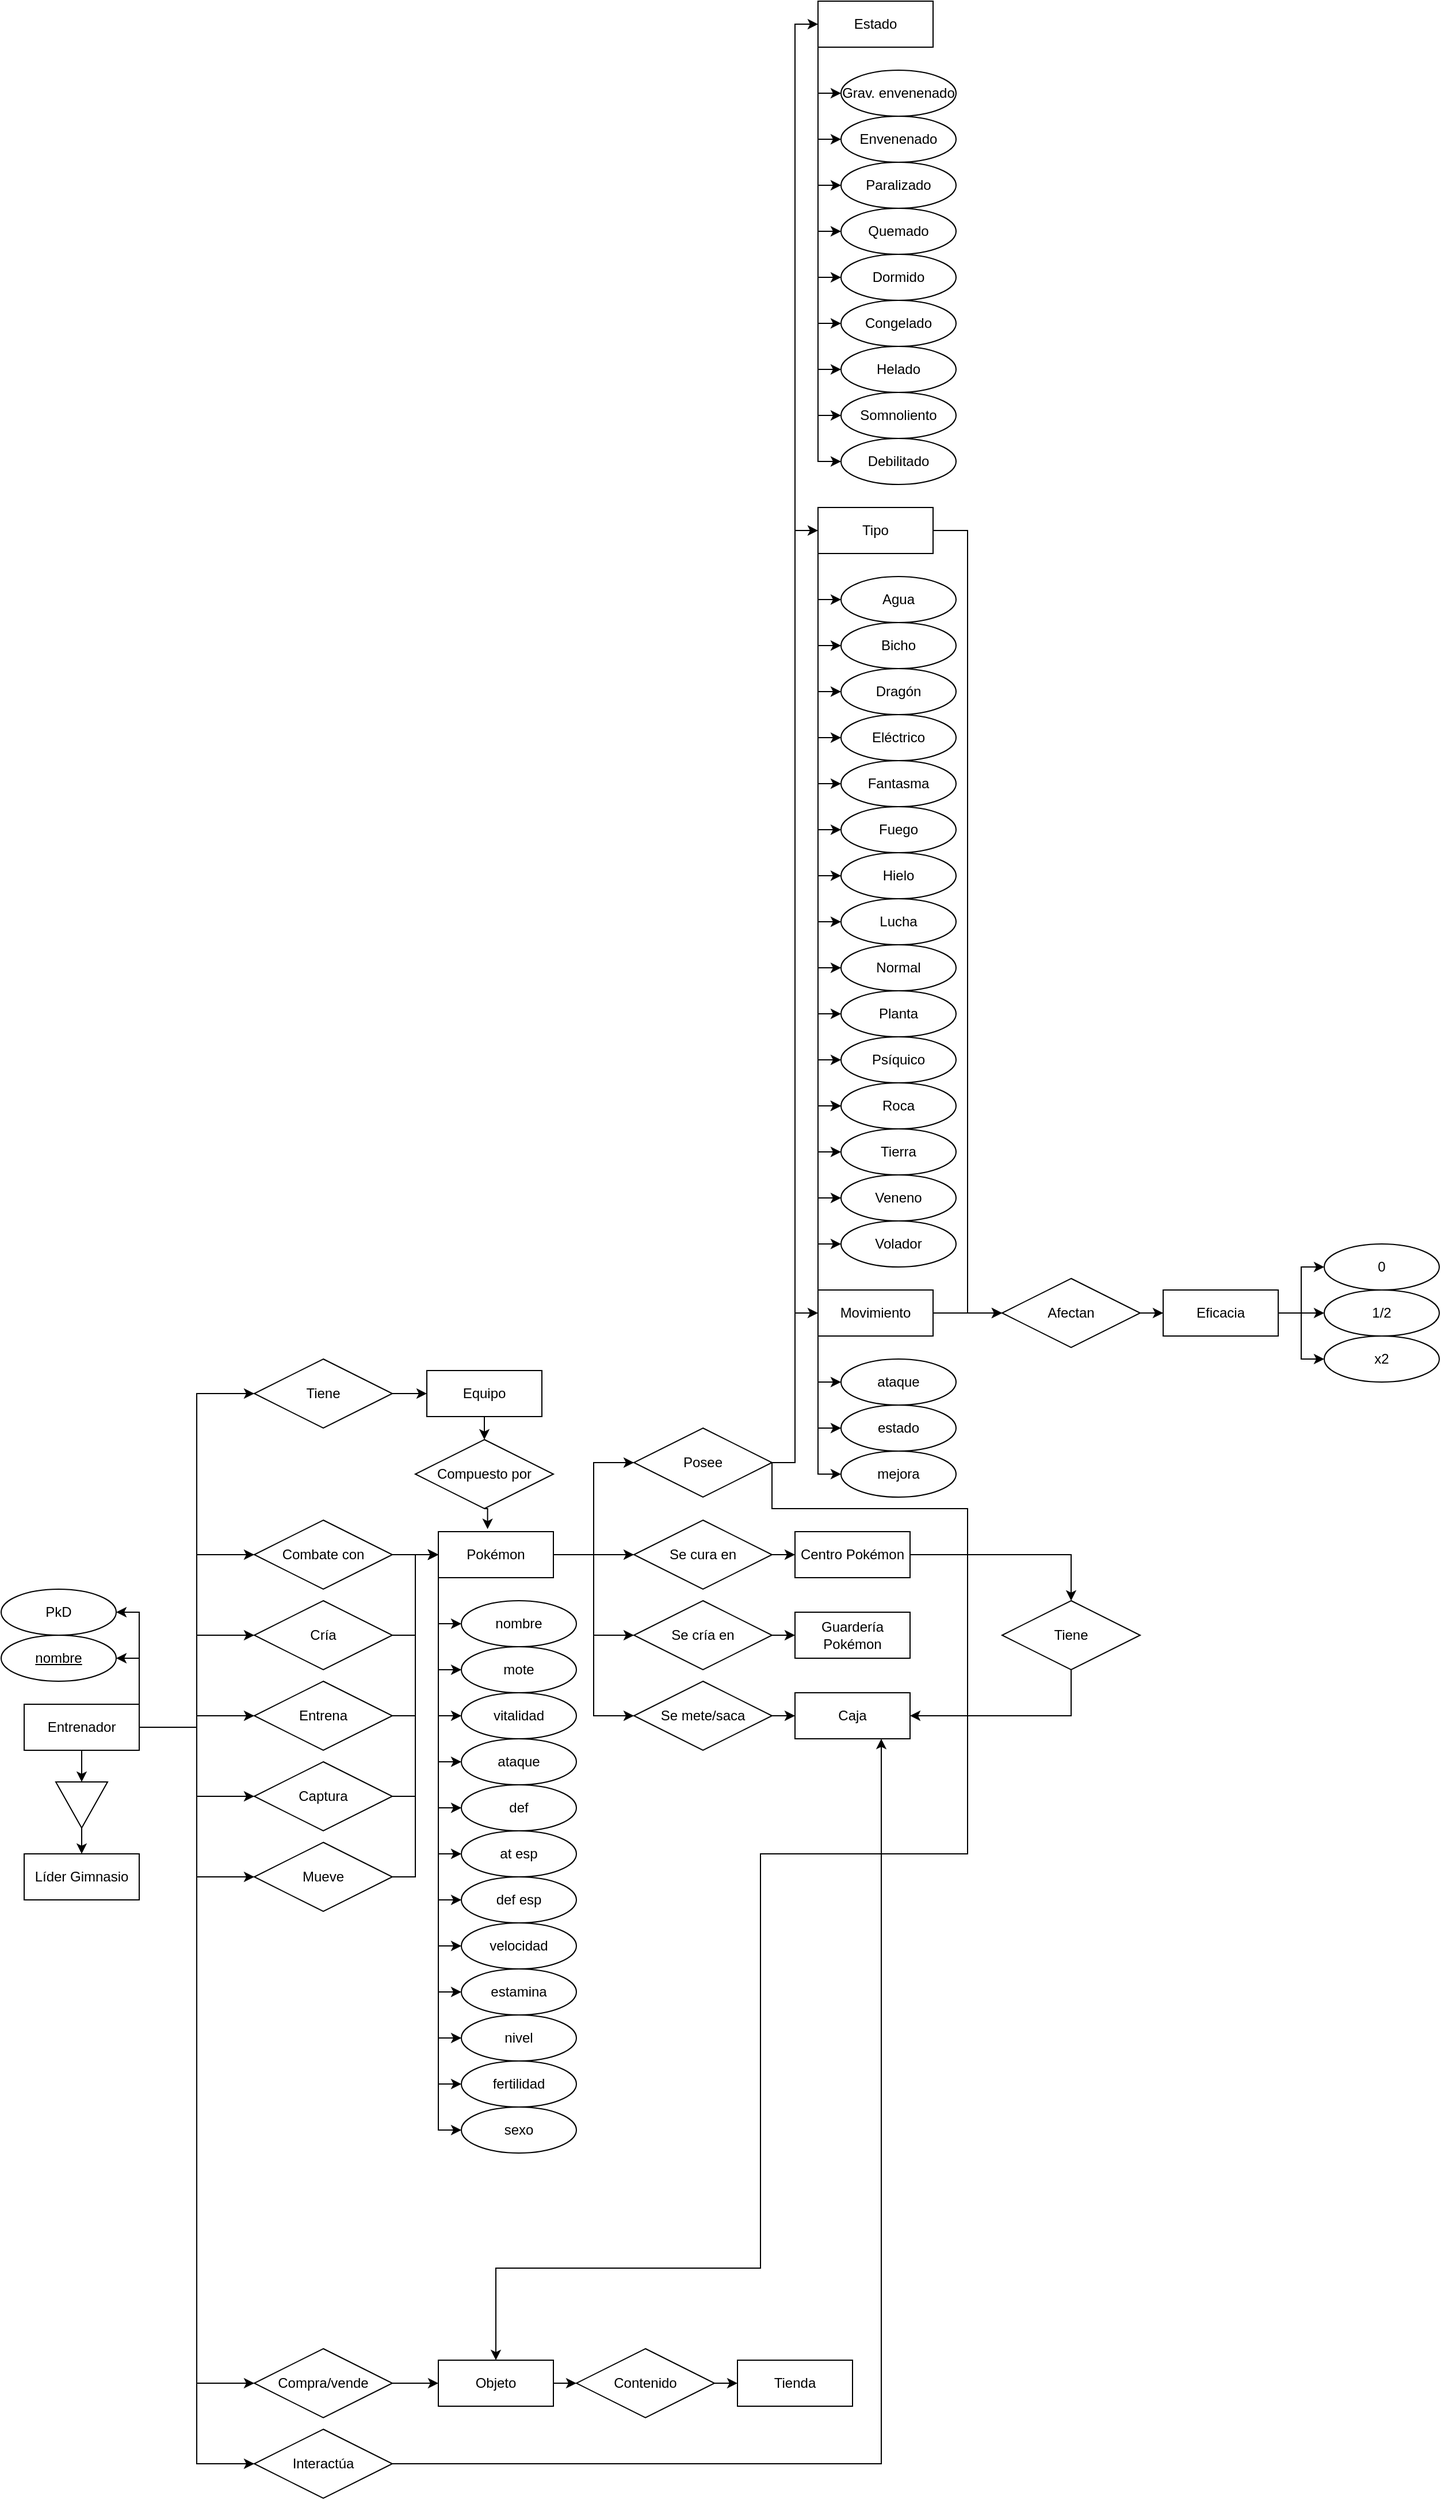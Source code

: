 <mxfile version="20.8.10" type="device"><diagram id="R2lEEEUBdFMjLlhIrx00" name="Page-1"><mxGraphModel dx="1750" dy="2135" grid="1" gridSize="10" guides="1" tooltips="1" connect="1" arrows="1" fold="1" page="1" pageScale="1" pageWidth="850" pageHeight="1100" math="0" shadow="0" extFonts="Permanent Marker^https://fonts.googleapis.com/css?family=Permanent+Marker"><root><mxCell id="0"/><mxCell id="1" parent="0"/><mxCell id="2irA_VWJlH7QZP_AdLba-21" style="edgeStyle=orthogonalEdgeStyle;rounded=0;orthogonalLoop=1;jettySize=auto;html=1;exitX=0.5;exitY=1;exitDx=0;exitDy=0;entryX=0;entryY=0.5;entryDx=0;entryDy=0;" parent="1" source="2irA_VWJlH7QZP_AdLba-1" target="2irA_VWJlH7QZP_AdLba-20" edge="1"><mxGeometry relative="1" as="geometry"/></mxCell><mxCell id="RVallF6RMHddZDV7PYfu-3" style="edgeStyle=orthogonalEdgeStyle;rounded=0;orthogonalLoop=1;jettySize=auto;html=1;exitX=1;exitY=0.5;exitDx=0;exitDy=0;entryX=0;entryY=0.5;entryDx=0;entryDy=0;" parent="1" source="2irA_VWJlH7QZP_AdLba-1" target="2irA_VWJlH7QZP_AdLba-28" edge="1"><mxGeometry relative="1" as="geometry"/></mxCell><mxCell id="RVallF6RMHddZDV7PYfu-4" style="edgeStyle=orthogonalEdgeStyle;rounded=0;orthogonalLoop=1;jettySize=auto;html=1;exitX=1;exitY=0.5;exitDx=0;exitDy=0;entryX=0;entryY=0.5;entryDx=0;entryDy=0;" parent="1" source="2irA_VWJlH7QZP_AdLba-1" target="X8mUCYhUrcgNT00lBFkA-17" edge="1"><mxGeometry relative="1" as="geometry"/></mxCell><mxCell id="RVallF6RMHddZDV7PYfu-5" style="edgeStyle=orthogonalEdgeStyle;rounded=0;orthogonalLoop=1;jettySize=auto;html=1;exitX=1;exitY=0.5;exitDx=0;exitDy=0;" parent="1" source="2irA_VWJlH7QZP_AdLba-1" target="X8mUCYhUrcgNT00lBFkA-16" edge="1"><mxGeometry relative="1" as="geometry"/></mxCell><mxCell id="RVallF6RMHddZDV7PYfu-6" style="edgeStyle=orthogonalEdgeStyle;rounded=0;orthogonalLoop=1;jettySize=auto;html=1;exitX=1;exitY=0.5;exitDx=0;exitDy=0;entryX=0;entryY=0.5;entryDx=0;entryDy=0;" parent="1" source="2irA_VWJlH7QZP_AdLba-1" target="2irA_VWJlH7QZP_AdLba-10" edge="1"><mxGeometry relative="1" as="geometry"/></mxCell><mxCell id="RVallF6RMHddZDV7PYfu-7" style="edgeStyle=orthogonalEdgeStyle;rounded=0;orthogonalLoop=1;jettySize=auto;html=1;exitX=1;exitY=0.5;exitDx=0;exitDy=0;entryX=0;entryY=0.5;entryDx=0;entryDy=0;" parent="1" source="2irA_VWJlH7QZP_AdLba-1" target="2irA_VWJlH7QZP_AdLba-6" edge="1"><mxGeometry relative="1" as="geometry"/></mxCell><mxCell id="RVallF6RMHddZDV7PYfu-23" style="edgeStyle=orthogonalEdgeStyle;rounded=0;orthogonalLoop=1;jettySize=auto;html=1;exitX=1;exitY=0.5;exitDx=0;exitDy=0;entryX=0;entryY=0.5;entryDx=0;entryDy=0;" parent="1" source="2irA_VWJlH7QZP_AdLba-1" target="RVallF6RMHddZDV7PYfu-21" edge="1"><mxGeometry relative="1" as="geometry"/></mxCell><mxCell id="RVallF6RMHddZDV7PYfu-42" style="edgeStyle=orthogonalEdgeStyle;rounded=0;orthogonalLoop=1;jettySize=auto;html=1;exitX=1;exitY=0.5;exitDx=0;exitDy=0;entryX=0;entryY=0.5;entryDx=0;entryDy=0;" parent="1" source="2irA_VWJlH7QZP_AdLba-1" target="RVallF6RMHddZDV7PYfu-41" edge="1"><mxGeometry relative="1" as="geometry"/></mxCell><mxCell id="RVallF6RMHddZDV7PYfu-130" style="edgeStyle=orthogonalEdgeStyle;rounded=0;orthogonalLoop=1;jettySize=auto;html=1;exitX=1;exitY=0;exitDx=0;exitDy=0;entryX=1;entryY=0.5;entryDx=0;entryDy=0;" parent="1" source="2irA_VWJlH7QZP_AdLba-1" target="RVallF6RMHddZDV7PYfu-129" edge="1"><mxGeometry relative="1" as="geometry"/></mxCell><mxCell id="RVallF6RMHddZDV7PYfu-142" style="edgeStyle=orthogonalEdgeStyle;rounded=0;orthogonalLoop=1;jettySize=auto;html=1;exitX=1;exitY=0.5;exitDx=0;exitDy=0;entryX=0;entryY=0.5;entryDx=0;entryDy=0;" parent="1" source="2irA_VWJlH7QZP_AdLba-1" target="RVallF6RMHddZDV7PYfu-141" edge="1"><mxGeometry relative="1" as="geometry"/></mxCell><mxCell id="RVallF6RMHddZDV7PYfu-145" style="edgeStyle=orthogonalEdgeStyle;rounded=0;orthogonalLoop=1;jettySize=auto;html=1;exitX=1;exitY=0;exitDx=0;exitDy=0;entryX=1;entryY=0.5;entryDx=0;entryDy=0;" parent="1" source="2irA_VWJlH7QZP_AdLba-1" target="RVallF6RMHddZDV7PYfu-144" edge="1"><mxGeometry relative="1" as="geometry"/></mxCell><mxCell id="2irA_VWJlH7QZP_AdLba-1" value="Entrenador" style="whiteSpace=wrap;html=1;align=center;" parent="1" vertex="1"><mxGeometry x="120" y="570" width="100" height="40" as="geometry"/></mxCell><mxCell id="2irA_VWJlH7QZP_AdLba-2" value="Líder Gimnasio" style="whiteSpace=wrap;html=1;align=center;" parent="1" vertex="1"><mxGeometry x="120" y="700" width="100" height="40" as="geometry"/></mxCell><mxCell id="RVallF6RMHddZDV7PYfu-14" style="edgeStyle=orthogonalEdgeStyle;rounded=0;orthogonalLoop=1;jettySize=auto;html=1;exitX=1;exitY=0.5;exitDx=0;exitDy=0;entryX=0;entryY=0.5;entryDx=0;entryDy=0;" parent="1" source="2irA_VWJlH7QZP_AdLba-3" target="RVallF6RMHddZDV7PYfu-2" edge="1"><mxGeometry relative="1" as="geometry"/></mxCell><mxCell id="RVallF6RMHddZDV7PYfu-15" style="edgeStyle=orthogonalEdgeStyle;rounded=0;orthogonalLoop=1;jettySize=auto;html=1;exitX=1;exitY=0.5;exitDx=0;exitDy=0;entryX=0;entryY=0.5;entryDx=0;entryDy=0;" parent="1" source="2irA_VWJlH7QZP_AdLba-3" target="2irA_VWJlH7QZP_AdLba-23" edge="1"><mxGeometry relative="1" as="geometry"/></mxCell><mxCell id="RVallF6RMHddZDV7PYfu-30" style="edgeStyle=orthogonalEdgeStyle;rounded=0;orthogonalLoop=1;jettySize=auto;html=1;exitX=1;exitY=0.5;exitDx=0;exitDy=0;entryX=0;entryY=0.5;entryDx=0;entryDy=0;" parent="1" source="2irA_VWJlH7QZP_AdLba-3" target="RVallF6RMHddZDV7PYfu-29" edge="1"><mxGeometry relative="1" as="geometry"/></mxCell><mxCell id="RVallF6RMHddZDV7PYfu-33" style="edgeStyle=orthogonalEdgeStyle;rounded=0;orthogonalLoop=1;jettySize=auto;html=1;exitX=1;exitY=0.5;exitDx=0;exitDy=0;entryX=0;entryY=0.5;entryDx=0;entryDy=0;" parent="1" source="2irA_VWJlH7QZP_AdLba-3" target="RVallF6RMHddZDV7PYfu-32" edge="1"><mxGeometry relative="1" as="geometry"/></mxCell><mxCell id="RVallF6RMHddZDV7PYfu-47" style="edgeStyle=orthogonalEdgeStyle;rounded=0;orthogonalLoop=1;jettySize=auto;html=1;exitX=0;exitY=1;exitDx=0;exitDy=0;entryX=0;entryY=0.5;entryDx=0;entryDy=0;" parent="1" source="2irA_VWJlH7QZP_AdLba-3" target="RVallF6RMHddZDV7PYfu-45" edge="1"><mxGeometry relative="1" as="geometry"/></mxCell><mxCell id="RVallF6RMHddZDV7PYfu-50" style="edgeStyle=orthogonalEdgeStyle;rounded=0;orthogonalLoop=1;jettySize=auto;html=1;exitX=0;exitY=1;exitDx=0;exitDy=0;entryX=0;entryY=0.5;entryDx=0;entryDy=0;" parent="1" source="2irA_VWJlH7QZP_AdLba-3" target="RVallF6RMHddZDV7PYfu-48" edge="1"><mxGeometry relative="1" as="geometry"/></mxCell><mxCell id="RVallF6RMHddZDV7PYfu-51" style="edgeStyle=orthogonalEdgeStyle;rounded=0;orthogonalLoop=1;jettySize=auto;html=1;exitX=0;exitY=1;exitDx=0;exitDy=0;entryX=0;entryY=0.5;entryDx=0;entryDy=0;" parent="1" source="2irA_VWJlH7QZP_AdLba-3" target="RVallF6RMHddZDV7PYfu-49" edge="1"><mxGeometry relative="1" as="geometry"/></mxCell><mxCell id="RVallF6RMHddZDV7PYfu-59" style="edgeStyle=orthogonalEdgeStyle;rounded=0;orthogonalLoop=1;jettySize=auto;html=1;exitX=0;exitY=1;exitDx=0;exitDy=0;entryX=0;entryY=0.5;entryDx=0;entryDy=0;" parent="1" source="2irA_VWJlH7QZP_AdLba-3" target="RVallF6RMHddZDV7PYfu-52" edge="1"><mxGeometry relative="1" as="geometry"/></mxCell><mxCell id="RVallF6RMHddZDV7PYfu-60" style="edgeStyle=orthogonalEdgeStyle;rounded=0;orthogonalLoop=1;jettySize=auto;html=1;exitX=0;exitY=1;exitDx=0;exitDy=0;entryX=0;entryY=0.5;entryDx=0;entryDy=0;" parent="1" source="2irA_VWJlH7QZP_AdLba-3" target="RVallF6RMHddZDV7PYfu-53" edge="1"><mxGeometry relative="1" as="geometry"/></mxCell><mxCell id="RVallF6RMHddZDV7PYfu-61" style="edgeStyle=orthogonalEdgeStyle;rounded=0;orthogonalLoop=1;jettySize=auto;html=1;exitX=0;exitY=1;exitDx=0;exitDy=0;entryX=0;entryY=0.5;entryDx=0;entryDy=0;" parent="1" source="2irA_VWJlH7QZP_AdLba-3" target="RVallF6RMHddZDV7PYfu-54" edge="1"><mxGeometry relative="1" as="geometry"/></mxCell><mxCell id="RVallF6RMHddZDV7PYfu-62" style="edgeStyle=orthogonalEdgeStyle;rounded=0;orthogonalLoop=1;jettySize=auto;html=1;exitX=0;exitY=1;exitDx=0;exitDy=0;entryX=0;entryY=0.5;entryDx=0;entryDy=0;" parent="1" source="2irA_VWJlH7QZP_AdLba-3" target="RVallF6RMHddZDV7PYfu-55" edge="1"><mxGeometry relative="1" as="geometry"/></mxCell><mxCell id="RVallF6RMHddZDV7PYfu-63" style="edgeStyle=orthogonalEdgeStyle;rounded=0;orthogonalLoop=1;jettySize=auto;html=1;exitX=0;exitY=1;exitDx=0;exitDy=0;entryX=0;entryY=0.5;entryDx=0;entryDy=0;" parent="1" source="2irA_VWJlH7QZP_AdLba-3" target="RVallF6RMHddZDV7PYfu-56" edge="1"><mxGeometry relative="1" as="geometry"/></mxCell><mxCell id="RVallF6RMHddZDV7PYfu-64" style="edgeStyle=orthogonalEdgeStyle;rounded=0;orthogonalLoop=1;jettySize=auto;html=1;exitX=0;exitY=1;exitDx=0;exitDy=0;entryX=0;entryY=0.5;entryDx=0;entryDy=0;" parent="1" source="2irA_VWJlH7QZP_AdLba-3" target="RVallF6RMHddZDV7PYfu-57" edge="1"><mxGeometry relative="1" as="geometry"/></mxCell><mxCell id="RVallF6RMHddZDV7PYfu-65" style="edgeStyle=orthogonalEdgeStyle;rounded=0;orthogonalLoop=1;jettySize=auto;html=1;exitX=0;exitY=1;exitDx=0;exitDy=0;entryX=0;entryY=0.5;entryDx=0;entryDy=0;" parent="1" source="2irA_VWJlH7QZP_AdLba-3" target="RVallF6RMHddZDV7PYfu-58" edge="1"><mxGeometry relative="1" as="geometry"/></mxCell><mxCell id="RVallF6RMHddZDV7PYfu-69" style="edgeStyle=orthogonalEdgeStyle;rounded=0;orthogonalLoop=1;jettySize=auto;html=1;exitX=0;exitY=1;exitDx=0;exitDy=0;entryX=0;entryY=0.5;entryDx=0;entryDy=0;" parent="1" source="2irA_VWJlH7QZP_AdLba-3" target="RVallF6RMHddZDV7PYfu-67" edge="1"><mxGeometry relative="1" as="geometry"/></mxCell><mxCell id="RVallF6RMHddZDV7PYfu-70" style="edgeStyle=orthogonalEdgeStyle;rounded=0;orthogonalLoop=1;jettySize=auto;html=1;exitX=0;exitY=1;exitDx=0;exitDy=0;entryX=0;entryY=0.5;entryDx=0;entryDy=0;" parent="1" source="2irA_VWJlH7QZP_AdLba-3" target="RVallF6RMHddZDV7PYfu-68" edge="1"><mxGeometry relative="1" as="geometry"/></mxCell><mxCell id="2irA_VWJlH7QZP_AdLba-3" value="Pokémon" style="whiteSpace=wrap;html=1;align=center;" parent="1" vertex="1"><mxGeometry x="480" y="420" width="100" height="40" as="geometry"/></mxCell><mxCell id="2irA_VWJlH7QZP_AdLba-4" value="Tienda" style="whiteSpace=wrap;html=1;align=center;" parent="1" vertex="1"><mxGeometry x="740" y="1140" width="100" height="40" as="geometry"/></mxCell><mxCell id="a-POu377MFtBUn-YSU0m-3" style="edgeStyle=orthogonalEdgeStyle;rounded=0;orthogonalLoop=1;jettySize=auto;html=1;exitX=1;exitY=0.5;exitDx=0;exitDy=0;entryX=0.5;entryY=0;entryDx=0;entryDy=0;" edge="1" parent="1" source="2irA_VWJlH7QZP_AdLba-5" target="a-POu377MFtBUn-YSU0m-1"><mxGeometry relative="1" as="geometry"/></mxCell><mxCell id="2irA_VWJlH7QZP_AdLba-5" value="Centro Pokémon" style="whiteSpace=wrap;html=1;align=center;" parent="1" vertex="1"><mxGeometry x="790" y="420" width="100" height="40" as="geometry"/></mxCell><mxCell id="RVallF6RMHddZDV7PYfu-18" style="edgeStyle=orthogonalEdgeStyle;rounded=0;orthogonalLoop=1;jettySize=auto;html=1;exitX=1;exitY=0.5;exitDx=0;exitDy=0;entryX=0;entryY=0.5;entryDx=0;entryDy=0;" parent="1" source="2irA_VWJlH7QZP_AdLba-6" target="2irA_VWJlH7QZP_AdLba-3" edge="1"><mxGeometry relative="1" as="geometry"/></mxCell><mxCell id="2irA_VWJlH7QZP_AdLba-6" value="Captura" style="shape=rhombus;perimeter=rhombusPerimeter;whiteSpace=wrap;html=1;align=center;" parent="1" vertex="1"><mxGeometry x="320" y="620" width="120" height="60" as="geometry"/></mxCell><mxCell id="RVallF6RMHddZDV7PYfu-17" style="edgeStyle=orthogonalEdgeStyle;rounded=0;orthogonalLoop=1;jettySize=auto;html=1;exitX=1;exitY=0.5;exitDx=0;exitDy=0;entryX=0;entryY=0.5;entryDx=0;entryDy=0;" parent="1" source="2irA_VWJlH7QZP_AdLba-10" target="2irA_VWJlH7QZP_AdLba-13" edge="1"><mxGeometry relative="1" as="geometry"/></mxCell><mxCell id="2irA_VWJlH7QZP_AdLba-10" value="Compra/vende" style="shape=rhombus;perimeter=rhombusPerimeter;whiteSpace=wrap;html=1;align=center;" parent="1" vertex="1"><mxGeometry x="320" y="1130" width="120" height="60" as="geometry"/></mxCell><mxCell id="RVallF6RMHddZDV7PYfu-19" style="edgeStyle=orthogonalEdgeStyle;rounded=0;orthogonalLoop=1;jettySize=auto;html=1;exitX=1;exitY=0.5;exitDx=0;exitDy=0;entryX=0;entryY=0.5;entryDx=0;entryDy=0;" parent="1" source="2irA_VWJlH7QZP_AdLba-13" target="2irA_VWJlH7QZP_AdLba-16" edge="1"><mxGeometry relative="1" as="geometry"/></mxCell><mxCell id="2irA_VWJlH7QZP_AdLba-13" value="Objeto" style="whiteSpace=wrap;html=1;align=center;" parent="1" vertex="1"><mxGeometry x="480" y="1140" width="100" height="40" as="geometry"/></mxCell><mxCell id="RVallF6RMHddZDV7PYfu-20" style="edgeStyle=orthogonalEdgeStyle;rounded=0;orthogonalLoop=1;jettySize=auto;html=1;exitX=1;exitY=0.5;exitDx=0;exitDy=0;entryX=0;entryY=0.5;entryDx=0;entryDy=0;" parent="1" source="2irA_VWJlH7QZP_AdLba-16" target="2irA_VWJlH7QZP_AdLba-4" edge="1"><mxGeometry relative="1" as="geometry"/></mxCell><mxCell id="2irA_VWJlH7QZP_AdLba-16" value="Contenido" style="shape=rhombus;perimeter=rhombusPerimeter;whiteSpace=wrap;html=1;align=center;" parent="1" vertex="1"><mxGeometry x="600" y="1130" width="120" height="60" as="geometry"/></mxCell><mxCell id="2irA_VWJlH7QZP_AdLba-22" style="edgeStyle=orthogonalEdgeStyle;rounded=0;orthogonalLoop=1;jettySize=auto;html=1;exitX=1;exitY=0.5;exitDx=0;exitDy=0;entryX=0.5;entryY=0;entryDx=0;entryDy=0;" parent="1" source="2irA_VWJlH7QZP_AdLba-20" target="2irA_VWJlH7QZP_AdLba-2" edge="1"><mxGeometry relative="1" as="geometry"/></mxCell><mxCell id="2irA_VWJlH7QZP_AdLba-20" value="" style="triangle;whiteSpace=wrap;html=1;rotation=90;" parent="1" vertex="1"><mxGeometry x="150" y="635" width="40" height="45" as="geometry"/></mxCell><mxCell id="RVallF6RMHddZDV7PYfu-16" style="edgeStyle=orthogonalEdgeStyle;rounded=0;orthogonalLoop=1;jettySize=auto;html=1;exitX=1;exitY=0.5;exitDx=0;exitDy=0;entryX=0;entryY=0.5;entryDx=0;entryDy=0;" parent="1" source="2irA_VWJlH7QZP_AdLba-23" target="2irA_VWJlH7QZP_AdLba-5" edge="1"><mxGeometry relative="1" as="geometry"/></mxCell><mxCell id="2irA_VWJlH7QZP_AdLba-23" value="Se cura en" style="shape=rhombus;perimeter=rhombusPerimeter;whiteSpace=wrap;html=1;align=center;" parent="1" vertex="1"><mxGeometry x="650" y="410" width="120" height="60" as="geometry"/></mxCell><mxCell id="RVallF6RMHddZDV7PYfu-10" style="edgeStyle=orthogonalEdgeStyle;rounded=0;orthogonalLoop=1;jettySize=auto;html=1;exitX=1;exitY=0.5;exitDx=0;exitDy=0;entryX=0;entryY=0.5;entryDx=0;entryDy=0;" parent="1" source="2irA_VWJlH7QZP_AdLba-28" target="2irA_VWJlH7QZP_AdLba-3" edge="1"><mxGeometry relative="1" as="geometry"/></mxCell><mxCell id="2irA_VWJlH7QZP_AdLba-28" value="Combate con" style="shape=rhombus;perimeter=rhombusPerimeter;whiteSpace=wrap;html=1;align=center;" parent="1" vertex="1"><mxGeometry x="320" y="410" width="120" height="60" as="geometry"/></mxCell><mxCell id="RVallF6RMHddZDV7PYfu-39" style="edgeStyle=orthogonalEdgeStyle;rounded=0;orthogonalLoop=1;jettySize=auto;html=1;exitX=1;exitY=0.5;exitDx=0;exitDy=0;entryX=0;entryY=0.5;entryDx=0;entryDy=0;" parent="1" source="X8mUCYhUrcgNT00lBFkA-2" target="RVallF6RMHddZDV7PYfu-37" edge="1"><mxGeometry relative="1" as="geometry"/></mxCell><mxCell id="RVallF6RMHddZDV7PYfu-87" style="edgeStyle=orthogonalEdgeStyle;rounded=0;orthogonalLoop=1;jettySize=auto;html=1;exitX=0;exitY=0;exitDx=0;exitDy=0;entryX=0;entryY=0.5;entryDx=0;entryDy=0;" parent="1" source="X8mUCYhUrcgNT00lBFkA-2" target="RVallF6RMHddZDV7PYfu-86" edge="1"><mxGeometry relative="1" as="geometry"/></mxCell><mxCell id="RVallF6RMHddZDV7PYfu-100" style="edgeStyle=orthogonalEdgeStyle;rounded=0;orthogonalLoop=1;jettySize=auto;html=1;exitX=0;exitY=0;exitDx=0;exitDy=0;entryX=0;entryY=0.5;entryDx=0;entryDy=0;" parent="1" source="X8mUCYhUrcgNT00lBFkA-2" target="RVallF6RMHddZDV7PYfu-85" edge="1"><mxGeometry relative="1" as="geometry"/></mxCell><mxCell id="RVallF6RMHddZDV7PYfu-101" style="edgeStyle=orthogonalEdgeStyle;rounded=0;orthogonalLoop=1;jettySize=auto;html=1;exitX=0;exitY=0;exitDx=0;exitDy=0;entryX=0;entryY=0.5;entryDx=0;entryDy=0;" parent="1" source="X8mUCYhUrcgNT00lBFkA-2" target="RVallF6RMHddZDV7PYfu-84" edge="1"><mxGeometry relative="1" as="geometry"/></mxCell><mxCell id="RVallF6RMHddZDV7PYfu-102" style="edgeStyle=orthogonalEdgeStyle;rounded=0;orthogonalLoop=1;jettySize=auto;html=1;exitX=0;exitY=0;exitDx=0;exitDy=0;entryX=0;entryY=0.5;entryDx=0;entryDy=0;" parent="1" source="X8mUCYhUrcgNT00lBFkA-2" target="RVallF6RMHddZDV7PYfu-83" edge="1"><mxGeometry relative="1" as="geometry"/></mxCell><mxCell id="RVallF6RMHddZDV7PYfu-134" style="edgeStyle=orthogonalEdgeStyle;rounded=0;orthogonalLoop=1;jettySize=auto;html=1;exitX=0;exitY=1;exitDx=0;exitDy=0;entryX=0;entryY=0.5;entryDx=0;entryDy=0;" parent="1" source="X8mUCYhUrcgNT00lBFkA-2" target="RVallF6RMHddZDV7PYfu-131" edge="1"><mxGeometry relative="1" as="geometry"/></mxCell><mxCell id="RVallF6RMHddZDV7PYfu-135" style="edgeStyle=orthogonalEdgeStyle;rounded=0;orthogonalLoop=1;jettySize=auto;html=1;exitX=0;exitY=1;exitDx=0;exitDy=0;entryX=0;entryY=0.5;entryDx=0;entryDy=0;" parent="1" source="X8mUCYhUrcgNT00lBFkA-2" target="RVallF6RMHddZDV7PYfu-132" edge="1"><mxGeometry relative="1" as="geometry"/></mxCell><mxCell id="RVallF6RMHddZDV7PYfu-136" style="edgeStyle=orthogonalEdgeStyle;rounded=0;orthogonalLoop=1;jettySize=auto;html=1;exitX=0;exitY=1;exitDx=0;exitDy=0;entryX=0;entryY=0.5;entryDx=0;entryDy=0;" parent="1" source="X8mUCYhUrcgNT00lBFkA-2" target="RVallF6RMHddZDV7PYfu-133" edge="1"><mxGeometry relative="1" as="geometry"/></mxCell><mxCell id="X8mUCYhUrcgNT00lBFkA-2" value="Movimiento" style="whiteSpace=wrap;html=1;align=center;" parent="1" vertex="1"><mxGeometry x="810" y="210" width="100" height="40" as="geometry"/></mxCell><mxCell id="X8mUCYhUrcgNT00lBFkA-3" value="Guardería Pokémon" style="whiteSpace=wrap;html=1;align=center;" parent="1" vertex="1"><mxGeometry x="790" y="490" width="100" height="40" as="geometry"/></mxCell><mxCell id="X8mUCYhUrcgNT00lBFkA-7" value="Caja" style="whiteSpace=wrap;html=1;align=center;" parent="1" vertex="1"><mxGeometry x="790" y="560" width="100" height="40" as="geometry"/></mxCell><mxCell id="RVallF6RMHddZDV7PYfu-120" style="edgeStyle=orthogonalEdgeStyle;rounded=0;orthogonalLoop=1;jettySize=auto;html=1;exitX=0;exitY=1;exitDx=0;exitDy=0;entryX=0;entryY=0.5;entryDx=0;entryDy=0;" parent="1" source="X8mUCYhUrcgNT00lBFkA-11" target="RVallF6RMHddZDV7PYfu-114" edge="1"><mxGeometry relative="1" as="geometry"/></mxCell><mxCell id="RVallF6RMHddZDV7PYfu-121" style="edgeStyle=orthogonalEdgeStyle;rounded=0;orthogonalLoop=1;jettySize=auto;html=1;exitX=0;exitY=1;exitDx=0;exitDy=0;entryX=0;entryY=0.5;entryDx=0;entryDy=0;" parent="1" source="X8mUCYhUrcgNT00lBFkA-11" target="RVallF6RMHddZDV7PYfu-113" edge="1"><mxGeometry relative="1" as="geometry"/></mxCell><mxCell id="RVallF6RMHddZDV7PYfu-122" style="edgeStyle=orthogonalEdgeStyle;rounded=0;orthogonalLoop=1;jettySize=auto;html=1;exitX=0;exitY=1;exitDx=0;exitDy=0;entryX=0;entryY=0.5;entryDx=0;entryDy=0;" parent="1" source="X8mUCYhUrcgNT00lBFkA-11" target="RVallF6RMHddZDV7PYfu-111" edge="1"><mxGeometry relative="1" as="geometry"/></mxCell><mxCell id="RVallF6RMHddZDV7PYfu-123" style="edgeStyle=orthogonalEdgeStyle;rounded=0;orthogonalLoop=1;jettySize=auto;html=1;exitX=0;exitY=1;exitDx=0;exitDy=0;entryX=0;entryY=0.5;entryDx=0;entryDy=0;" parent="1" source="X8mUCYhUrcgNT00lBFkA-11" target="RVallF6RMHddZDV7PYfu-112" edge="1"><mxGeometry relative="1" as="geometry"/></mxCell><mxCell id="RVallF6RMHddZDV7PYfu-124" style="edgeStyle=orthogonalEdgeStyle;rounded=0;orthogonalLoop=1;jettySize=auto;html=1;exitX=0;exitY=1;exitDx=0;exitDy=0;entryX=0;entryY=0.5;entryDx=0;entryDy=0;" parent="1" source="X8mUCYhUrcgNT00lBFkA-11" target="RVallF6RMHddZDV7PYfu-115" edge="1"><mxGeometry relative="1" as="geometry"/></mxCell><mxCell id="RVallF6RMHddZDV7PYfu-125" style="edgeStyle=orthogonalEdgeStyle;rounded=0;orthogonalLoop=1;jettySize=auto;html=1;exitX=0;exitY=1;exitDx=0;exitDy=0;entryX=0;entryY=0.5;entryDx=0;entryDy=0;" parent="1" source="X8mUCYhUrcgNT00lBFkA-11" target="RVallF6RMHddZDV7PYfu-116" edge="1"><mxGeometry relative="1" as="geometry"/></mxCell><mxCell id="RVallF6RMHddZDV7PYfu-126" style="edgeStyle=orthogonalEdgeStyle;rounded=0;orthogonalLoop=1;jettySize=auto;html=1;exitX=0;exitY=1;exitDx=0;exitDy=0;entryX=0;entryY=0.5;entryDx=0;entryDy=0;" parent="1" source="X8mUCYhUrcgNT00lBFkA-11" target="RVallF6RMHddZDV7PYfu-117" edge="1"><mxGeometry relative="1" as="geometry"/></mxCell><mxCell id="RVallF6RMHddZDV7PYfu-127" style="edgeStyle=orthogonalEdgeStyle;rounded=0;orthogonalLoop=1;jettySize=auto;html=1;exitX=0;exitY=1;exitDx=0;exitDy=0;entryX=0;entryY=0.5;entryDx=0;entryDy=0;" parent="1" source="X8mUCYhUrcgNT00lBFkA-11" target="RVallF6RMHddZDV7PYfu-118" edge="1"><mxGeometry relative="1" as="geometry"/></mxCell><mxCell id="RVallF6RMHddZDV7PYfu-128" style="edgeStyle=orthogonalEdgeStyle;rounded=0;orthogonalLoop=1;jettySize=auto;html=1;exitX=0;exitY=1;exitDx=0;exitDy=0;entryX=0;entryY=0.5;entryDx=0;entryDy=0;" parent="1" source="X8mUCYhUrcgNT00lBFkA-11" target="RVallF6RMHddZDV7PYfu-119" edge="1"><mxGeometry relative="1" as="geometry"/></mxCell><mxCell id="X8mUCYhUrcgNT00lBFkA-11" value="Estado" style="whiteSpace=wrap;html=1;align=center;" parent="1" vertex="1"><mxGeometry x="810" y="-910" width="100" height="40" as="geometry"/></mxCell><mxCell id="RVallF6RMHddZDV7PYfu-88" style="edgeStyle=orthogonalEdgeStyle;rounded=0;orthogonalLoop=1;jettySize=auto;html=1;exitX=0;exitY=1;exitDx=0;exitDy=0;entryX=0;entryY=0.5;entryDx=0;entryDy=0;" parent="1" source="X8mUCYhUrcgNT00lBFkA-12" target="RVallF6RMHddZDV7PYfu-71" edge="1"><mxGeometry relative="1" as="geometry"/></mxCell><mxCell id="RVallF6RMHddZDV7PYfu-89" style="edgeStyle=orthogonalEdgeStyle;rounded=0;orthogonalLoop=1;jettySize=auto;html=1;exitX=0;exitY=1;exitDx=0;exitDy=0;entryX=0;entryY=0.5;entryDx=0;entryDy=0;" parent="1" source="X8mUCYhUrcgNT00lBFkA-12" target="RVallF6RMHddZDV7PYfu-72" edge="1"><mxGeometry relative="1" as="geometry"/></mxCell><mxCell id="RVallF6RMHddZDV7PYfu-90" style="edgeStyle=orthogonalEdgeStyle;rounded=0;orthogonalLoop=1;jettySize=auto;html=1;exitX=0;exitY=1;exitDx=0;exitDy=0;entryX=0;entryY=0.5;entryDx=0;entryDy=0;" parent="1" source="X8mUCYhUrcgNT00lBFkA-12" target="RVallF6RMHddZDV7PYfu-73" edge="1"><mxGeometry relative="1" as="geometry"/></mxCell><mxCell id="RVallF6RMHddZDV7PYfu-91" style="edgeStyle=orthogonalEdgeStyle;rounded=0;orthogonalLoop=1;jettySize=auto;html=1;exitX=0;exitY=1;exitDx=0;exitDy=0;entryX=0;entryY=0.5;entryDx=0;entryDy=0;" parent="1" source="X8mUCYhUrcgNT00lBFkA-12" target="RVallF6RMHddZDV7PYfu-74" edge="1"><mxGeometry relative="1" as="geometry"/></mxCell><mxCell id="RVallF6RMHddZDV7PYfu-92" style="edgeStyle=orthogonalEdgeStyle;rounded=0;orthogonalLoop=1;jettySize=auto;html=1;exitX=0;exitY=1;exitDx=0;exitDy=0;entryX=0;entryY=0.5;entryDx=0;entryDy=0;" parent="1" source="X8mUCYhUrcgNT00lBFkA-12" target="RVallF6RMHddZDV7PYfu-75" edge="1"><mxGeometry relative="1" as="geometry"/></mxCell><mxCell id="RVallF6RMHddZDV7PYfu-93" style="edgeStyle=orthogonalEdgeStyle;rounded=0;orthogonalLoop=1;jettySize=auto;html=1;exitX=0;exitY=1;exitDx=0;exitDy=0;entryX=0;entryY=0.5;entryDx=0;entryDy=0;" parent="1" source="X8mUCYhUrcgNT00lBFkA-12" target="RVallF6RMHddZDV7PYfu-76" edge="1"><mxGeometry relative="1" as="geometry"/></mxCell><mxCell id="RVallF6RMHddZDV7PYfu-94" style="edgeStyle=orthogonalEdgeStyle;rounded=0;orthogonalLoop=1;jettySize=auto;html=1;exitX=0;exitY=1;exitDx=0;exitDy=0;entryX=0;entryY=0.5;entryDx=0;entryDy=0;" parent="1" source="X8mUCYhUrcgNT00lBFkA-12" target="RVallF6RMHddZDV7PYfu-77" edge="1"><mxGeometry relative="1" as="geometry"/></mxCell><mxCell id="RVallF6RMHddZDV7PYfu-95" style="edgeStyle=orthogonalEdgeStyle;rounded=0;orthogonalLoop=1;jettySize=auto;html=1;exitX=0;exitY=1;exitDx=0;exitDy=0;entryX=0;entryY=0.5;entryDx=0;entryDy=0;" parent="1" source="X8mUCYhUrcgNT00lBFkA-12" target="RVallF6RMHddZDV7PYfu-79" edge="1"><mxGeometry relative="1" as="geometry"/></mxCell><mxCell id="RVallF6RMHddZDV7PYfu-96" style="edgeStyle=orthogonalEdgeStyle;rounded=0;orthogonalLoop=1;jettySize=auto;html=1;exitX=0;exitY=1;exitDx=0;exitDy=0;entryX=0;entryY=0.5;entryDx=0;entryDy=0;" parent="1" source="X8mUCYhUrcgNT00lBFkA-12" target="RVallF6RMHddZDV7PYfu-80" edge="1"><mxGeometry relative="1" as="geometry"/></mxCell><mxCell id="RVallF6RMHddZDV7PYfu-97" style="edgeStyle=orthogonalEdgeStyle;rounded=0;orthogonalLoop=1;jettySize=auto;html=1;exitX=0;exitY=1;exitDx=0;exitDy=0;entryX=0;entryY=0.5;entryDx=0;entryDy=0;" parent="1" source="X8mUCYhUrcgNT00lBFkA-12" target="RVallF6RMHddZDV7PYfu-81" edge="1"><mxGeometry relative="1" as="geometry"/></mxCell><mxCell id="RVallF6RMHddZDV7PYfu-98" style="edgeStyle=orthogonalEdgeStyle;rounded=0;orthogonalLoop=1;jettySize=auto;html=1;exitX=0;exitY=1;exitDx=0;exitDy=0;entryX=0;entryY=0.5;entryDx=0;entryDy=0;" parent="1" source="X8mUCYhUrcgNT00lBFkA-12" target="RVallF6RMHddZDV7PYfu-82" edge="1"><mxGeometry relative="1" as="geometry"/></mxCell><mxCell id="RVallF6RMHddZDV7PYfu-99" style="edgeStyle=orthogonalEdgeStyle;rounded=0;orthogonalLoop=1;jettySize=auto;html=1;exitX=0;exitY=1;exitDx=0;exitDy=0;entryX=0;entryY=0.5;entryDx=0;entryDy=0;" parent="1" source="X8mUCYhUrcgNT00lBFkA-12" target="RVallF6RMHddZDV7PYfu-83" edge="1"><mxGeometry relative="1" as="geometry"/></mxCell><mxCell id="RVallF6RMHddZDV7PYfu-103" style="edgeStyle=orthogonalEdgeStyle;rounded=0;orthogonalLoop=1;jettySize=auto;html=1;exitX=1;exitY=0.5;exitDx=0;exitDy=0;entryX=0;entryY=0.5;entryDx=0;entryDy=0;" parent="1" source="X8mUCYhUrcgNT00lBFkA-12" target="RVallF6RMHddZDV7PYfu-37" edge="1"><mxGeometry relative="1" as="geometry"/></mxCell><mxCell id="X8mUCYhUrcgNT00lBFkA-12" value="Tipo" style="whiteSpace=wrap;html=1;align=center;" parent="1" vertex="1"><mxGeometry x="810" y="-470" width="100" height="40" as="geometry"/></mxCell><mxCell id="RVallF6RMHddZDV7PYfu-108" style="edgeStyle=orthogonalEdgeStyle;rounded=0;orthogonalLoop=1;jettySize=auto;html=1;exitX=1;exitY=0.5;exitDx=0;exitDy=0;entryX=0;entryY=0.5;entryDx=0;entryDy=0;" parent="1" source="X8mUCYhUrcgNT00lBFkA-13" target="RVallF6RMHddZDV7PYfu-105" edge="1"><mxGeometry relative="1" as="geometry"/></mxCell><mxCell id="RVallF6RMHddZDV7PYfu-109" style="edgeStyle=orthogonalEdgeStyle;rounded=0;orthogonalLoop=1;jettySize=auto;html=1;exitX=1;exitY=0.5;exitDx=0;exitDy=0;entryX=0;entryY=0.5;entryDx=0;entryDy=0;" parent="1" source="X8mUCYhUrcgNT00lBFkA-13" target="RVallF6RMHddZDV7PYfu-104" edge="1"><mxGeometry relative="1" as="geometry"/></mxCell><mxCell id="RVallF6RMHddZDV7PYfu-140" style="edgeStyle=orthogonalEdgeStyle;rounded=0;orthogonalLoop=1;jettySize=auto;html=1;exitX=1;exitY=0.5;exitDx=0;exitDy=0;entryX=0;entryY=0.5;entryDx=0;entryDy=0;" parent="1" source="X8mUCYhUrcgNT00lBFkA-13" target="RVallF6RMHddZDV7PYfu-106" edge="1"><mxGeometry relative="1" as="geometry"/></mxCell><mxCell id="X8mUCYhUrcgNT00lBFkA-13" value="Eficacia" style="whiteSpace=wrap;html=1;align=center;" parent="1" vertex="1"><mxGeometry x="1110" y="210" width="100" height="40" as="geometry"/></mxCell><mxCell id="RVallF6RMHddZDV7PYfu-11" style="edgeStyle=orthogonalEdgeStyle;rounded=0;orthogonalLoop=1;jettySize=auto;html=1;exitX=1;exitY=0.5;exitDx=0;exitDy=0;entryX=0;entryY=0.5;entryDx=0;entryDy=0;" parent="1" source="X8mUCYhUrcgNT00lBFkA-16" target="2irA_VWJlH7QZP_AdLba-3" edge="1"><mxGeometry relative="1" as="geometry"/></mxCell><mxCell id="X8mUCYhUrcgNT00lBFkA-16" value="Entrena" style="shape=rhombus;perimeter=rhombusPerimeter;whiteSpace=wrap;html=1;align=center;" parent="1" vertex="1"><mxGeometry x="320" y="550" width="120" height="60" as="geometry"/></mxCell><mxCell id="RVallF6RMHddZDV7PYfu-8" style="edgeStyle=orthogonalEdgeStyle;rounded=0;orthogonalLoop=1;jettySize=auto;html=1;exitX=1;exitY=0.5;exitDx=0;exitDy=0;entryX=0;entryY=0.5;entryDx=0;entryDy=0;" parent="1" source="X8mUCYhUrcgNT00lBFkA-17" target="2irA_VWJlH7QZP_AdLba-3" edge="1"><mxGeometry relative="1" as="geometry"/></mxCell><mxCell id="X8mUCYhUrcgNT00lBFkA-17" value="Cría" style="shape=rhombus;perimeter=rhombusPerimeter;whiteSpace=wrap;html=1;align=center;" parent="1" vertex="1"><mxGeometry x="320" y="480" width="120" height="60" as="geometry"/></mxCell><mxCell id="RVallF6RMHddZDV7PYfu-25" style="edgeStyle=orthogonalEdgeStyle;rounded=0;orthogonalLoop=1;jettySize=auto;html=1;exitX=0.5;exitY=1;exitDx=0;exitDy=0;entryX=0.5;entryY=0;entryDx=0;entryDy=0;" parent="1" source="RVallF6RMHddZDV7PYfu-1" target="RVallF6RMHddZDV7PYfu-22" edge="1"><mxGeometry relative="1" as="geometry"/></mxCell><mxCell id="RVallF6RMHddZDV7PYfu-1" value="Equipo" style="whiteSpace=wrap;html=1;align=center;" parent="1" vertex="1"><mxGeometry x="470" y="280" width="100" height="40" as="geometry"/></mxCell><mxCell id="RVallF6RMHddZDV7PYfu-12" style="edgeStyle=orthogonalEdgeStyle;rounded=0;orthogonalLoop=1;jettySize=auto;html=1;exitX=1;exitY=0.5;exitDx=0;exitDy=0;entryX=0;entryY=0.5;entryDx=0;entryDy=0;" parent="1" source="RVallF6RMHddZDV7PYfu-2" target="X8mUCYhUrcgNT00lBFkA-3" edge="1"><mxGeometry relative="1" as="geometry"/></mxCell><mxCell id="RVallF6RMHddZDV7PYfu-2" value="Se cría en" style="shape=rhombus;perimeter=rhombusPerimeter;whiteSpace=wrap;html=1;align=center;" parent="1" vertex="1"><mxGeometry x="650" y="480" width="120" height="60" as="geometry"/></mxCell><mxCell id="RVallF6RMHddZDV7PYfu-24" style="edgeStyle=orthogonalEdgeStyle;rounded=0;orthogonalLoop=1;jettySize=auto;html=1;exitX=1;exitY=0.5;exitDx=0;exitDy=0;entryX=0;entryY=0.5;entryDx=0;entryDy=0;" parent="1" source="RVallF6RMHddZDV7PYfu-21" target="RVallF6RMHddZDV7PYfu-1" edge="1"><mxGeometry relative="1" as="geometry"/></mxCell><mxCell id="RVallF6RMHddZDV7PYfu-21" value="Tiene" style="shape=rhombus;perimeter=rhombusPerimeter;whiteSpace=wrap;html=1;align=center;" parent="1" vertex="1"><mxGeometry x="320" y="270" width="120" height="60" as="geometry"/></mxCell><mxCell id="RVallF6RMHddZDV7PYfu-26" style="edgeStyle=orthogonalEdgeStyle;rounded=0;orthogonalLoop=1;jettySize=auto;html=1;exitX=0.5;exitY=1;exitDx=0;exitDy=0;entryX=0.428;entryY=-0.055;entryDx=0;entryDy=0;entryPerimeter=0;" parent="1" source="RVallF6RMHddZDV7PYfu-22" target="2irA_VWJlH7QZP_AdLba-3" edge="1"><mxGeometry relative="1" as="geometry"/></mxCell><mxCell id="RVallF6RMHddZDV7PYfu-22" value="Compuesto por" style="shape=rhombus;perimeter=rhombusPerimeter;whiteSpace=wrap;html=1;align=center;" parent="1" vertex="1"><mxGeometry x="460" y="340" width="120" height="60" as="geometry"/></mxCell><mxCell id="RVallF6RMHddZDV7PYfu-31" style="edgeStyle=orthogonalEdgeStyle;rounded=0;orthogonalLoop=1;jettySize=auto;html=1;exitX=1;exitY=0.5;exitDx=0;exitDy=0;" parent="1" source="RVallF6RMHddZDV7PYfu-29" target="X8mUCYhUrcgNT00lBFkA-7" edge="1"><mxGeometry relative="1" as="geometry"/></mxCell><mxCell id="RVallF6RMHddZDV7PYfu-29" value="Se mete/saca" style="shape=rhombus;perimeter=rhombusPerimeter;whiteSpace=wrap;html=1;align=center;" parent="1" vertex="1"><mxGeometry x="650" y="550" width="120" height="60" as="geometry"/></mxCell><mxCell id="RVallF6RMHddZDV7PYfu-66" style="edgeStyle=orthogonalEdgeStyle;rounded=0;orthogonalLoop=1;jettySize=auto;html=1;exitX=1;exitY=0.5;exitDx=0;exitDy=0;entryX=0.5;entryY=0;entryDx=0;entryDy=0;" parent="1" source="RVallF6RMHddZDV7PYfu-32" target="2irA_VWJlH7QZP_AdLba-13" edge="1"><mxGeometry relative="1" as="geometry"><Array as="points"><mxPoint x="770" y="400"/><mxPoint x="940" y="400"/><mxPoint x="940" y="700"/><mxPoint x="760" y="700"/><mxPoint x="760" y="1060"/><mxPoint x="530" y="1060"/></Array></mxGeometry></mxCell><mxCell id="RVallF6RMHddZDV7PYfu-137" style="edgeStyle=orthogonalEdgeStyle;rounded=0;orthogonalLoop=1;jettySize=auto;html=1;exitX=1;exitY=0.5;exitDx=0;exitDy=0;entryX=0;entryY=0.5;entryDx=0;entryDy=0;" parent="1" source="RVallF6RMHddZDV7PYfu-32" target="X8mUCYhUrcgNT00lBFkA-2" edge="1"><mxGeometry relative="1" as="geometry"/></mxCell><mxCell id="RVallF6RMHddZDV7PYfu-138" style="edgeStyle=orthogonalEdgeStyle;rounded=0;orthogonalLoop=1;jettySize=auto;html=1;exitX=1;exitY=0.5;exitDx=0;exitDy=0;entryX=0;entryY=0.5;entryDx=0;entryDy=0;" parent="1" source="RVallF6RMHddZDV7PYfu-32" target="X8mUCYhUrcgNT00lBFkA-12" edge="1"><mxGeometry relative="1" as="geometry"/></mxCell><mxCell id="RVallF6RMHddZDV7PYfu-139" style="edgeStyle=orthogonalEdgeStyle;rounded=0;orthogonalLoop=1;jettySize=auto;html=1;exitX=1;exitY=0.5;exitDx=0;exitDy=0;entryX=0;entryY=0.5;entryDx=0;entryDy=0;" parent="1" source="RVallF6RMHddZDV7PYfu-32" target="X8mUCYhUrcgNT00lBFkA-11" edge="1"><mxGeometry relative="1" as="geometry"/></mxCell><mxCell id="RVallF6RMHddZDV7PYfu-32" value="Posee" style="shape=rhombus;perimeter=rhombusPerimeter;whiteSpace=wrap;html=1;align=center;" parent="1" vertex="1"><mxGeometry x="650" y="330" width="120" height="60" as="geometry"/></mxCell><mxCell id="RVallF6RMHddZDV7PYfu-40" style="edgeStyle=orthogonalEdgeStyle;rounded=0;orthogonalLoop=1;jettySize=auto;html=1;exitX=1;exitY=0.5;exitDx=0;exitDy=0;" parent="1" source="RVallF6RMHddZDV7PYfu-37" target="X8mUCYhUrcgNT00lBFkA-13" edge="1"><mxGeometry relative="1" as="geometry"/></mxCell><mxCell id="RVallF6RMHddZDV7PYfu-37" value="Afectan" style="shape=rhombus;perimeter=rhombusPerimeter;whiteSpace=wrap;html=1;align=center;" parent="1" vertex="1"><mxGeometry x="970" y="200" width="120" height="60" as="geometry"/></mxCell><mxCell id="RVallF6RMHddZDV7PYfu-43" style="edgeStyle=orthogonalEdgeStyle;rounded=0;orthogonalLoop=1;jettySize=auto;html=1;exitX=1;exitY=0.5;exitDx=0;exitDy=0;entryX=0.75;entryY=1;entryDx=0;entryDy=0;" parent="1" source="RVallF6RMHddZDV7PYfu-41" target="X8mUCYhUrcgNT00lBFkA-7" edge="1"><mxGeometry relative="1" as="geometry"/></mxCell><mxCell id="RVallF6RMHddZDV7PYfu-41" value="Interactúa" style="shape=rhombus;perimeter=rhombusPerimeter;whiteSpace=wrap;html=1;align=center;" parent="1" vertex="1"><mxGeometry x="320" y="1200" width="120" height="60" as="geometry"/></mxCell><mxCell id="RVallF6RMHddZDV7PYfu-45" value="nombre" style="ellipse;whiteSpace=wrap;html=1;align=center;" parent="1" vertex="1"><mxGeometry x="500" y="480" width="100" height="40" as="geometry"/></mxCell><mxCell id="RVallF6RMHddZDV7PYfu-48" value="mote" style="ellipse;whiteSpace=wrap;html=1;align=center;" parent="1" vertex="1"><mxGeometry x="500" y="520" width="100" height="40" as="geometry"/></mxCell><mxCell id="RVallF6RMHddZDV7PYfu-49" value="vitalidad" style="ellipse;whiteSpace=wrap;html=1;align=center;" parent="1" vertex="1"><mxGeometry x="500" y="560" width="100" height="40" as="geometry"/></mxCell><mxCell id="RVallF6RMHddZDV7PYfu-52" value="ataque" style="ellipse;whiteSpace=wrap;html=1;align=center;" parent="1" vertex="1"><mxGeometry x="500" y="600" width="100" height="40" as="geometry"/></mxCell><mxCell id="RVallF6RMHddZDV7PYfu-53" value="def" style="ellipse;whiteSpace=wrap;html=1;align=center;" parent="1" vertex="1"><mxGeometry x="500" y="640" width="100" height="40" as="geometry"/></mxCell><mxCell id="RVallF6RMHddZDV7PYfu-54" value="at esp" style="ellipse;whiteSpace=wrap;html=1;align=center;" parent="1" vertex="1"><mxGeometry x="500" y="680" width="100" height="40" as="geometry"/></mxCell><mxCell id="RVallF6RMHddZDV7PYfu-55" value="def esp" style="ellipse;whiteSpace=wrap;html=1;align=center;" parent="1" vertex="1"><mxGeometry x="500" y="720" width="100" height="40" as="geometry"/></mxCell><mxCell id="RVallF6RMHddZDV7PYfu-56" value="velocidad" style="ellipse;whiteSpace=wrap;html=1;align=center;" parent="1" vertex="1"><mxGeometry x="500" y="760" width="100" height="40" as="geometry"/></mxCell><mxCell id="RVallF6RMHddZDV7PYfu-57" value="estamina" style="ellipse;whiteSpace=wrap;html=1;align=center;" parent="1" vertex="1"><mxGeometry x="500" y="800" width="100" height="40" as="geometry"/></mxCell><mxCell id="RVallF6RMHddZDV7PYfu-58" value="nivel" style="ellipse;whiteSpace=wrap;html=1;align=center;" parent="1" vertex="1"><mxGeometry x="500" y="840" width="100" height="40" as="geometry"/></mxCell><mxCell id="RVallF6RMHddZDV7PYfu-67" value="fertilidad" style="ellipse;whiteSpace=wrap;html=1;align=center;" parent="1" vertex="1"><mxGeometry x="500" y="880" width="100" height="40" as="geometry"/></mxCell><mxCell id="RVallF6RMHddZDV7PYfu-68" value="sexo" style="ellipse;whiteSpace=wrap;html=1;align=center;" parent="1" vertex="1"><mxGeometry x="500" y="920" width="100" height="40" as="geometry"/></mxCell><mxCell id="RVallF6RMHddZDV7PYfu-71" value="Agua" style="ellipse;whiteSpace=wrap;html=1;align=center;" parent="1" vertex="1"><mxGeometry x="830" y="-410" width="100" height="40" as="geometry"/></mxCell><mxCell id="RVallF6RMHddZDV7PYfu-72" value="Bicho" style="ellipse;whiteSpace=wrap;html=1;align=center;" parent="1" vertex="1"><mxGeometry x="830" y="-370" width="100" height="40" as="geometry"/></mxCell><mxCell id="RVallF6RMHddZDV7PYfu-73" value="Dragón" style="ellipse;whiteSpace=wrap;html=1;align=center;" parent="1" vertex="1"><mxGeometry x="830" y="-330" width="100" height="40" as="geometry"/></mxCell><mxCell id="RVallF6RMHddZDV7PYfu-74" value="Eléctrico" style="ellipse;whiteSpace=wrap;html=1;align=center;" parent="1" vertex="1"><mxGeometry x="830" y="-290" width="100" height="40" as="geometry"/></mxCell><mxCell id="RVallF6RMHddZDV7PYfu-75" value="Fantasma" style="ellipse;whiteSpace=wrap;html=1;align=center;" parent="1" vertex="1"><mxGeometry x="830" y="-250" width="100" height="40" as="geometry"/></mxCell><mxCell id="RVallF6RMHddZDV7PYfu-76" value="Fuego" style="ellipse;whiteSpace=wrap;html=1;align=center;" parent="1" vertex="1"><mxGeometry x="830" y="-210" width="100" height="40" as="geometry"/></mxCell><mxCell id="RVallF6RMHddZDV7PYfu-77" value="Hielo" style="ellipse;whiteSpace=wrap;html=1;align=center;" parent="1" vertex="1"><mxGeometry x="830" y="-170" width="100" height="40" as="geometry"/></mxCell><mxCell id="RVallF6RMHddZDV7PYfu-79" value="Lucha" style="ellipse;whiteSpace=wrap;html=1;align=center;" parent="1" vertex="1"><mxGeometry x="830" y="-130" width="100" height="40" as="geometry"/></mxCell><mxCell id="RVallF6RMHddZDV7PYfu-80" value="Normal" style="ellipse;whiteSpace=wrap;html=1;align=center;" parent="1" vertex="1"><mxGeometry x="830" y="-90" width="100" height="40" as="geometry"/></mxCell><mxCell id="RVallF6RMHddZDV7PYfu-81" value="Planta" style="ellipse;whiteSpace=wrap;html=1;align=center;" parent="1" vertex="1"><mxGeometry x="830" y="-50" width="100" height="40" as="geometry"/></mxCell><mxCell id="RVallF6RMHddZDV7PYfu-82" value="Psíquico" style="ellipse;whiteSpace=wrap;html=1;align=center;" parent="1" vertex="1"><mxGeometry x="830" y="-10" width="100" height="40" as="geometry"/></mxCell><mxCell id="RVallF6RMHddZDV7PYfu-83" value="Roca" style="ellipse;whiteSpace=wrap;html=1;align=center;" parent="1" vertex="1"><mxGeometry x="830" y="30" width="100" height="40" as="geometry"/></mxCell><mxCell id="RVallF6RMHddZDV7PYfu-84" value="Tierra" style="ellipse;whiteSpace=wrap;html=1;align=center;" parent="1" vertex="1"><mxGeometry x="830" y="70" width="100" height="40" as="geometry"/></mxCell><mxCell id="RVallF6RMHddZDV7PYfu-85" value="Veneno" style="ellipse;whiteSpace=wrap;html=1;align=center;" parent="1" vertex="1"><mxGeometry x="830" y="110" width="100" height="40" as="geometry"/></mxCell><mxCell id="RVallF6RMHddZDV7PYfu-86" value="Volador" style="ellipse;whiteSpace=wrap;html=1;align=center;" parent="1" vertex="1"><mxGeometry x="830" y="150" width="100" height="40" as="geometry"/></mxCell><mxCell id="RVallF6RMHddZDV7PYfu-104" value="0" style="ellipse;whiteSpace=wrap;html=1;align=center;" parent="1" vertex="1"><mxGeometry x="1250" y="170" width="100" height="40" as="geometry"/></mxCell><mxCell id="RVallF6RMHddZDV7PYfu-105" value="1/2" style="ellipse;whiteSpace=wrap;html=1;align=center;" parent="1" vertex="1"><mxGeometry x="1250" y="210" width="100" height="40" as="geometry"/></mxCell><mxCell id="RVallF6RMHddZDV7PYfu-106" value="x2" style="ellipse;whiteSpace=wrap;html=1;align=center;" parent="1" vertex="1"><mxGeometry x="1250" y="250" width="100" height="40" as="geometry"/></mxCell><mxCell id="RVallF6RMHddZDV7PYfu-111" value="Paralizado" style="ellipse;whiteSpace=wrap;html=1;align=center;" parent="1" vertex="1"><mxGeometry x="830" y="-770" width="100" height="40" as="geometry"/></mxCell><mxCell id="RVallF6RMHddZDV7PYfu-112" value="Quemado" style="ellipse;whiteSpace=wrap;html=1;align=center;" parent="1" vertex="1"><mxGeometry x="830" y="-730" width="100" height="40" as="geometry"/></mxCell><mxCell id="RVallF6RMHddZDV7PYfu-113" value="Envenenado" style="ellipse;whiteSpace=wrap;html=1;align=center;" parent="1" vertex="1"><mxGeometry x="830" y="-810" width="100" height="40" as="geometry"/></mxCell><mxCell id="RVallF6RMHddZDV7PYfu-114" value="Grav. envenenado" style="ellipse;whiteSpace=wrap;html=1;align=center;" parent="1" vertex="1"><mxGeometry x="830" y="-850" width="100" height="40" as="geometry"/></mxCell><mxCell id="RVallF6RMHddZDV7PYfu-115" value="Dormido" style="ellipse;whiteSpace=wrap;html=1;align=center;" parent="1" vertex="1"><mxGeometry x="830" y="-690" width="100" height="40" as="geometry"/></mxCell><mxCell id="RVallF6RMHddZDV7PYfu-116" value="Congelado" style="ellipse;whiteSpace=wrap;html=1;align=center;" parent="1" vertex="1"><mxGeometry x="830" y="-650" width="100" height="40" as="geometry"/></mxCell><mxCell id="RVallF6RMHddZDV7PYfu-117" value="Helado" style="ellipse;whiteSpace=wrap;html=1;align=center;" parent="1" vertex="1"><mxGeometry x="830" y="-610" width="100" height="40" as="geometry"/></mxCell><mxCell id="RVallF6RMHddZDV7PYfu-118" value="Somnoliento" style="ellipse;whiteSpace=wrap;html=1;align=center;" parent="1" vertex="1"><mxGeometry x="830" y="-570" width="100" height="40" as="geometry"/></mxCell><mxCell id="RVallF6RMHddZDV7PYfu-119" value="Debilitado" style="ellipse;whiteSpace=wrap;html=1;align=center;" parent="1" vertex="1"><mxGeometry x="830" y="-530" width="100" height="40" as="geometry"/></mxCell><mxCell id="RVallF6RMHddZDV7PYfu-129" value="nombre" style="ellipse;whiteSpace=wrap;html=1;align=center;fontStyle=4;" parent="1" vertex="1"><mxGeometry x="100" y="510" width="100" height="40" as="geometry"/></mxCell><mxCell id="RVallF6RMHddZDV7PYfu-131" value="ataque" style="ellipse;whiteSpace=wrap;html=1;align=center;" parent="1" vertex="1"><mxGeometry x="830" y="270" width="100" height="40" as="geometry"/></mxCell><mxCell id="RVallF6RMHddZDV7PYfu-132" value="estado" style="ellipse;whiteSpace=wrap;html=1;align=center;" parent="1" vertex="1"><mxGeometry x="830" y="310" width="100" height="40" as="geometry"/></mxCell><mxCell id="RVallF6RMHddZDV7PYfu-133" value="mejora" style="ellipse;whiteSpace=wrap;html=1;align=center;" parent="1" vertex="1"><mxGeometry x="830" y="350" width="100" height="40" as="geometry"/></mxCell><mxCell id="RVallF6RMHddZDV7PYfu-143" style="edgeStyle=orthogonalEdgeStyle;rounded=0;orthogonalLoop=1;jettySize=auto;html=1;exitX=1;exitY=0.5;exitDx=0;exitDy=0;entryX=0;entryY=0.5;entryDx=0;entryDy=0;" parent="1" source="RVallF6RMHddZDV7PYfu-141" target="2irA_VWJlH7QZP_AdLba-3" edge="1"><mxGeometry relative="1" as="geometry"/></mxCell><mxCell id="RVallF6RMHddZDV7PYfu-141" value="Mueve" style="shape=rhombus;perimeter=rhombusPerimeter;whiteSpace=wrap;html=1;align=center;" parent="1" vertex="1"><mxGeometry x="320" y="690" width="120" height="60" as="geometry"/></mxCell><mxCell id="RVallF6RMHddZDV7PYfu-144" value="PkD" style="ellipse;whiteSpace=wrap;html=1;align=center;" parent="1" vertex="1"><mxGeometry x="100" y="470" width="100" height="40" as="geometry"/></mxCell><mxCell id="a-POu377MFtBUn-YSU0m-2" style="edgeStyle=orthogonalEdgeStyle;rounded=0;orthogonalLoop=1;jettySize=auto;html=1;exitX=0.5;exitY=1;exitDx=0;exitDy=0;entryX=1;entryY=0.5;entryDx=0;entryDy=0;" edge="1" parent="1" source="a-POu377MFtBUn-YSU0m-1" target="X8mUCYhUrcgNT00lBFkA-7"><mxGeometry relative="1" as="geometry"/></mxCell><mxCell id="a-POu377MFtBUn-YSU0m-1" value="Tiene" style="shape=rhombus;perimeter=rhombusPerimeter;whiteSpace=wrap;html=1;align=center;" vertex="1" parent="1"><mxGeometry x="970" y="480" width="120" height="60" as="geometry"/></mxCell></root></mxGraphModel></diagram></mxfile>